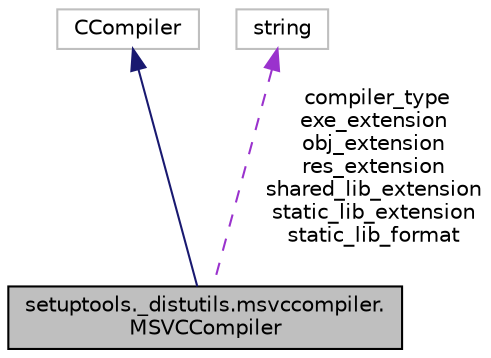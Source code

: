 digraph "setuptools._distutils.msvccompiler.MSVCCompiler"
{
 // LATEX_PDF_SIZE
  edge [fontname="Helvetica",fontsize="10",labelfontname="Helvetica",labelfontsize="10"];
  node [fontname="Helvetica",fontsize="10",shape=record];
  Node1 [label="setuptools._distutils.msvccompiler.\lMSVCCompiler",height=0.2,width=0.4,color="black", fillcolor="grey75", style="filled", fontcolor="black",tooltip=" "];
  Node2 -> Node1 [dir="back",color="midnightblue",fontsize="10",style="solid"];
  Node2 [label="CCompiler",height=0.2,width=0.4,color="grey75", fillcolor="white", style="filled",tooltip=" "];
  Node3 -> Node1 [dir="back",color="darkorchid3",fontsize="10",style="dashed",label=" compiler_type\nexe_extension\nobj_extension\nres_extension\nshared_lib_extension\nstatic_lib_extension\nstatic_lib_format" ];
  Node3 [label="string",height=0.2,width=0.4,color="grey75", fillcolor="white", style="filled",tooltip=" "];
}
